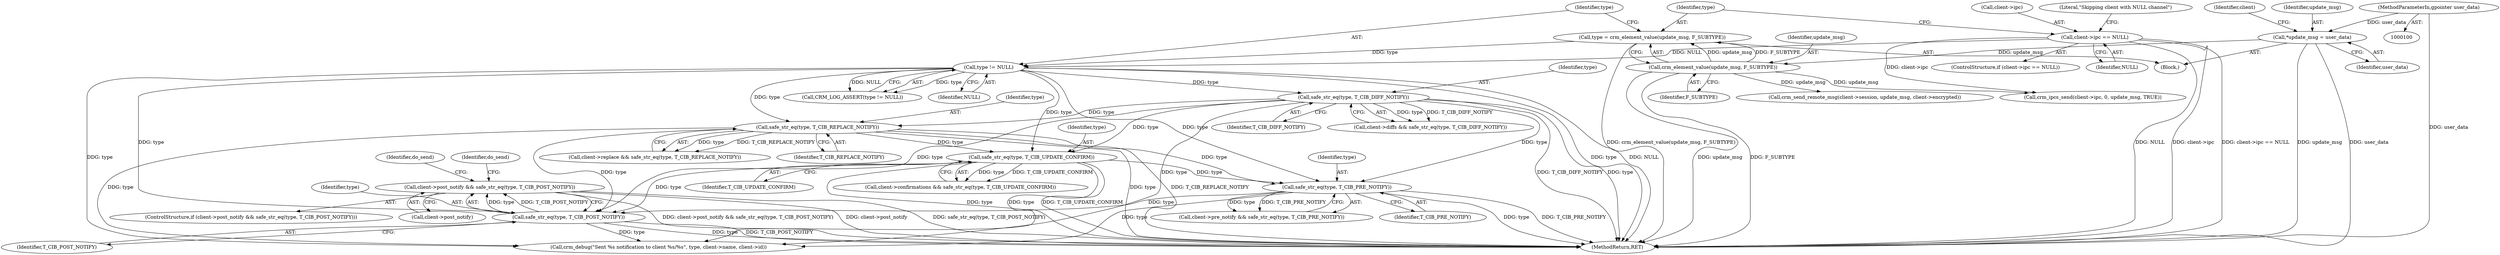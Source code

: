 digraph "1_pacemaker_564f7cc2a51dcd2f28ab12a13394f31be5aa3c93_0@pointer" {
"1000194" [label="(Call,client->post_notify && safe_str_eq(type, T_CIB_POST_NOTIFY))"];
"1000198" [label="(Call,safe_str_eq(type, T_CIB_POST_NOTIFY))"];
"1000185" [label="(Call,safe_str_eq(type, T_CIB_PRE_NOTIFY))"];
"1000159" [label="(Call,safe_str_eq(type, T_CIB_REPLACE_NOTIFY))"];
"1000138" [label="(Call,type != NULL)"];
"1000132" [label="(Call,type = crm_element_value(update_msg, F_SUBTYPE))"];
"1000134" [label="(Call,crm_element_value(update_msg, F_SUBTYPE))"];
"1000118" [label="(Call,*update_msg = user_data)"];
"1000103" [label="(MethodParameterIn,gpointer user_data)"];
"1000122" [label="(Call,client->ipc == NULL)"];
"1000146" [label="(Call,safe_str_eq(type, T_CIB_DIFF_NOTIFY))"];
"1000172" [label="(Call,safe_str_eq(type, T_CIB_UPDATE_CONFIRM))"];
"1000120" [label="(Identifier,user_data)"];
"1000137" [label="(Call,CRM_LOG_ASSERT(type != NULL))"];
"1000238" [label="(Call,crm_debug(\"Sent %s notification to client %s/%s\", type, client->name, client->id))"];
"1000124" [label="(Identifier,client)"];
"1000121" [label="(ControlStructure,if (client->ipc == NULL))"];
"1000126" [label="(Identifier,NULL)"];
"1000160" [label="(Identifier,type)"];
"1000146" [label="(Call,safe_str_eq(type, T_CIB_DIFF_NOTIFY))"];
"1000193" [label="(ControlStructure,if (client->post_notify && safe_str_eq(type, T_CIB_POST_NOTIFY)))"];
"1000147" [label="(Identifier,type)"];
"1000198" [label="(Call,safe_str_eq(type, T_CIB_POST_NOTIFY))"];
"1000129" [label="(Literal,\"Skipping client with NULL channel\")"];
"1000122" [label="(Call,client->ipc == NULL)"];
"1000118" [label="(Call,*update_msg = user_data)"];
"1000195" [label="(Call,client->post_notify)"];
"1000119" [label="(Identifier,update_msg)"];
"1000194" [label="(Call,client->post_notify && safe_str_eq(type, T_CIB_POST_NOTIFY))"];
"1000139" [label="(Identifier,type)"];
"1000159" [label="(Call,safe_str_eq(type, T_CIB_REPLACE_NOTIFY))"];
"1000264" [label="(MethodReturn,RET)"];
"1000161" [label="(Identifier,T_CIB_REPLACE_NOTIFY)"];
"1000186" [label="(Identifier,type)"];
"1000136" [label="(Identifier,F_SUBTYPE)"];
"1000132" [label="(Call,type = crm_element_value(update_msg, F_SUBTYPE))"];
"1000168" [label="(Call,client->confirmations && safe_str_eq(type, T_CIB_UPDATE_CONFIRM))"];
"1000104" [label="(Block,)"];
"1000200" [label="(Identifier,T_CIB_POST_NOTIFY)"];
"1000187" [label="(Identifier,T_CIB_PRE_NOTIFY)"];
"1000247" [label="(Call,crm_send_remote_msg(client->session, update_msg, client->encrypted))"];
"1000148" [label="(Identifier,T_CIB_DIFF_NOTIFY)"];
"1000155" [label="(Call,client->replace && safe_str_eq(type, T_CIB_REPLACE_NOTIFY))"];
"1000133" [label="(Identifier,type)"];
"1000123" [label="(Call,client->ipc)"];
"1000173" [label="(Identifier,type)"];
"1000138" [label="(Call,type != NULL)"];
"1000199" [label="(Identifier,type)"];
"1000134" [label="(Call,crm_element_value(update_msg, F_SUBTYPE))"];
"1000206" [label="(Identifier,do_send)"];
"1000140" [label="(Identifier,NULL)"];
"1000172" [label="(Call,safe_str_eq(type, T_CIB_UPDATE_CONFIRM))"];
"1000215" [label="(Call,crm_ipcs_send(client->ipc, 0, update_msg, TRUE))"];
"1000103" [label="(MethodParameterIn,gpointer user_data)"];
"1000142" [label="(Call,client->diffs && safe_str_eq(type, T_CIB_DIFF_NOTIFY))"];
"1000135" [label="(Identifier,update_msg)"];
"1000203" [label="(Identifier,do_send)"];
"1000181" [label="(Call,client->pre_notify && safe_str_eq(type, T_CIB_PRE_NOTIFY))"];
"1000185" [label="(Call,safe_str_eq(type, T_CIB_PRE_NOTIFY))"];
"1000174" [label="(Identifier,T_CIB_UPDATE_CONFIRM)"];
"1000194" -> "1000193"  [label="AST: "];
"1000194" -> "1000195"  [label="CFG: "];
"1000194" -> "1000198"  [label="CFG: "];
"1000195" -> "1000194"  [label="AST: "];
"1000198" -> "1000194"  [label="AST: "];
"1000203" -> "1000194"  [label="CFG: "];
"1000206" -> "1000194"  [label="CFG: "];
"1000194" -> "1000264"  [label="DDG: client->post_notify && safe_str_eq(type, T_CIB_POST_NOTIFY)"];
"1000194" -> "1000264"  [label="DDG: client->post_notify"];
"1000194" -> "1000264"  [label="DDG: safe_str_eq(type, T_CIB_POST_NOTIFY)"];
"1000198" -> "1000194"  [label="DDG: type"];
"1000198" -> "1000194"  [label="DDG: T_CIB_POST_NOTIFY"];
"1000198" -> "1000200"  [label="CFG: "];
"1000199" -> "1000198"  [label="AST: "];
"1000200" -> "1000198"  [label="AST: "];
"1000198" -> "1000264"  [label="DDG: type"];
"1000198" -> "1000264"  [label="DDG: T_CIB_POST_NOTIFY"];
"1000185" -> "1000198"  [label="DDG: type"];
"1000159" -> "1000198"  [label="DDG: type"];
"1000138" -> "1000198"  [label="DDG: type"];
"1000172" -> "1000198"  [label="DDG: type"];
"1000146" -> "1000198"  [label="DDG: type"];
"1000198" -> "1000238"  [label="DDG: type"];
"1000185" -> "1000181"  [label="AST: "];
"1000185" -> "1000187"  [label="CFG: "];
"1000186" -> "1000185"  [label="AST: "];
"1000187" -> "1000185"  [label="AST: "];
"1000181" -> "1000185"  [label="CFG: "];
"1000185" -> "1000264"  [label="DDG: type"];
"1000185" -> "1000264"  [label="DDG: T_CIB_PRE_NOTIFY"];
"1000185" -> "1000181"  [label="DDG: type"];
"1000185" -> "1000181"  [label="DDG: T_CIB_PRE_NOTIFY"];
"1000159" -> "1000185"  [label="DDG: type"];
"1000138" -> "1000185"  [label="DDG: type"];
"1000172" -> "1000185"  [label="DDG: type"];
"1000146" -> "1000185"  [label="DDG: type"];
"1000185" -> "1000238"  [label="DDG: type"];
"1000159" -> "1000155"  [label="AST: "];
"1000159" -> "1000161"  [label="CFG: "];
"1000160" -> "1000159"  [label="AST: "];
"1000161" -> "1000159"  [label="AST: "];
"1000155" -> "1000159"  [label="CFG: "];
"1000159" -> "1000264"  [label="DDG: type"];
"1000159" -> "1000264"  [label="DDG: T_CIB_REPLACE_NOTIFY"];
"1000159" -> "1000155"  [label="DDG: type"];
"1000159" -> "1000155"  [label="DDG: T_CIB_REPLACE_NOTIFY"];
"1000138" -> "1000159"  [label="DDG: type"];
"1000146" -> "1000159"  [label="DDG: type"];
"1000159" -> "1000172"  [label="DDG: type"];
"1000159" -> "1000238"  [label="DDG: type"];
"1000138" -> "1000137"  [label="AST: "];
"1000138" -> "1000140"  [label="CFG: "];
"1000139" -> "1000138"  [label="AST: "];
"1000140" -> "1000138"  [label="AST: "];
"1000137" -> "1000138"  [label="CFG: "];
"1000138" -> "1000264"  [label="DDG: type"];
"1000138" -> "1000264"  [label="DDG: NULL"];
"1000138" -> "1000137"  [label="DDG: type"];
"1000138" -> "1000137"  [label="DDG: NULL"];
"1000132" -> "1000138"  [label="DDG: type"];
"1000122" -> "1000138"  [label="DDG: NULL"];
"1000138" -> "1000146"  [label="DDG: type"];
"1000138" -> "1000172"  [label="DDG: type"];
"1000138" -> "1000238"  [label="DDG: type"];
"1000132" -> "1000104"  [label="AST: "];
"1000132" -> "1000134"  [label="CFG: "];
"1000133" -> "1000132"  [label="AST: "];
"1000134" -> "1000132"  [label="AST: "];
"1000139" -> "1000132"  [label="CFG: "];
"1000132" -> "1000264"  [label="DDG: crm_element_value(update_msg, F_SUBTYPE)"];
"1000134" -> "1000132"  [label="DDG: update_msg"];
"1000134" -> "1000132"  [label="DDG: F_SUBTYPE"];
"1000134" -> "1000136"  [label="CFG: "];
"1000135" -> "1000134"  [label="AST: "];
"1000136" -> "1000134"  [label="AST: "];
"1000134" -> "1000264"  [label="DDG: update_msg"];
"1000134" -> "1000264"  [label="DDG: F_SUBTYPE"];
"1000118" -> "1000134"  [label="DDG: update_msg"];
"1000134" -> "1000215"  [label="DDG: update_msg"];
"1000134" -> "1000247"  [label="DDG: update_msg"];
"1000118" -> "1000104"  [label="AST: "];
"1000118" -> "1000120"  [label="CFG: "];
"1000119" -> "1000118"  [label="AST: "];
"1000120" -> "1000118"  [label="AST: "];
"1000124" -> "1000118"  [label="CFG: "];
"1000118" -> "1000264"  [label="DDG: update_msg"];
"1000118" -> "1000264"  [label="DDG: user_data"];
"1000103" -> "1000118"  [label="DDG: user_data"];
"1000103" -> "1000100"  [label="AST: "];
"1000103" -> "1000264"  [label="DDG: user_data"];
"1000122" -> "1000121"  [label="AST: "];
"1000122" -> "1000126"  [label="CFG: "];
"1000123" -> "1000122"  [label="AST: "];
"1000126" -> "1000122"  [label="AST: "];
"1000129" -> "1000122"  [label="CFG: "];
"1000133" -> "1000122"  [label="CFG: "];
"1000122" -> "1000264"  [label="DDG: NULL"];
"1000122" -> "1000264"  [label="DDG: client->ipc"];
"1000122" -> "1000264"  [label="DDG: client->ipc == NULL"];
"1000122" -> "1000215"  [label="DDG: client->ipc"];
"1000146" -> "1000142"  [label="AST: "];
"1000146" -> "1000148"  [label="CFG: "];
"1000147" -> "1000146"  [label="AST: "];
"1000148" -> "1000146"  [label="AST: "];
"1000142" -> "1000146"  [label="CFG: "];
"1000146" -> "1000264"  [label="DDG: T_CIB_DIFF_NOTIFY"];
"1000146" -> "1000264"  [label="DDG: type"];
"1000146" -> "1000142"  [label="DDG: type"];
"1000146" -> "1000142"  [label="DDG: T_CIB_DIFF_NOTIFY"];
"1000146" -> "1000172"  [label="DDG: type"];
"1000146" -> "1000238"  [label="DDG: type"];
"1000172" -> "1000168"  [label="AST: "];
"1000172" -> "1000174"  [label="CFG: "];
"1000173" -> "1000172"  [label="AST: "];
"1000174" -> "1000172"  [label="AST: "];
"1000168" -> "1000172"  [label="CFG: "];
"1000172" -> "1000264"  [label="DDG: type"];
"1000172" -> "1000264"  [label="DDG: T_CIB_UPDATE_CONFIRM"];
"1000172" -> "1000168"  [label="DDG: type"];
"1000172" -> "1000168"  [label="DDG: T_CIB_UPDATE_CONFIRM"];
"1000172" -> "1000238"  [label="DDG: type"];
}
